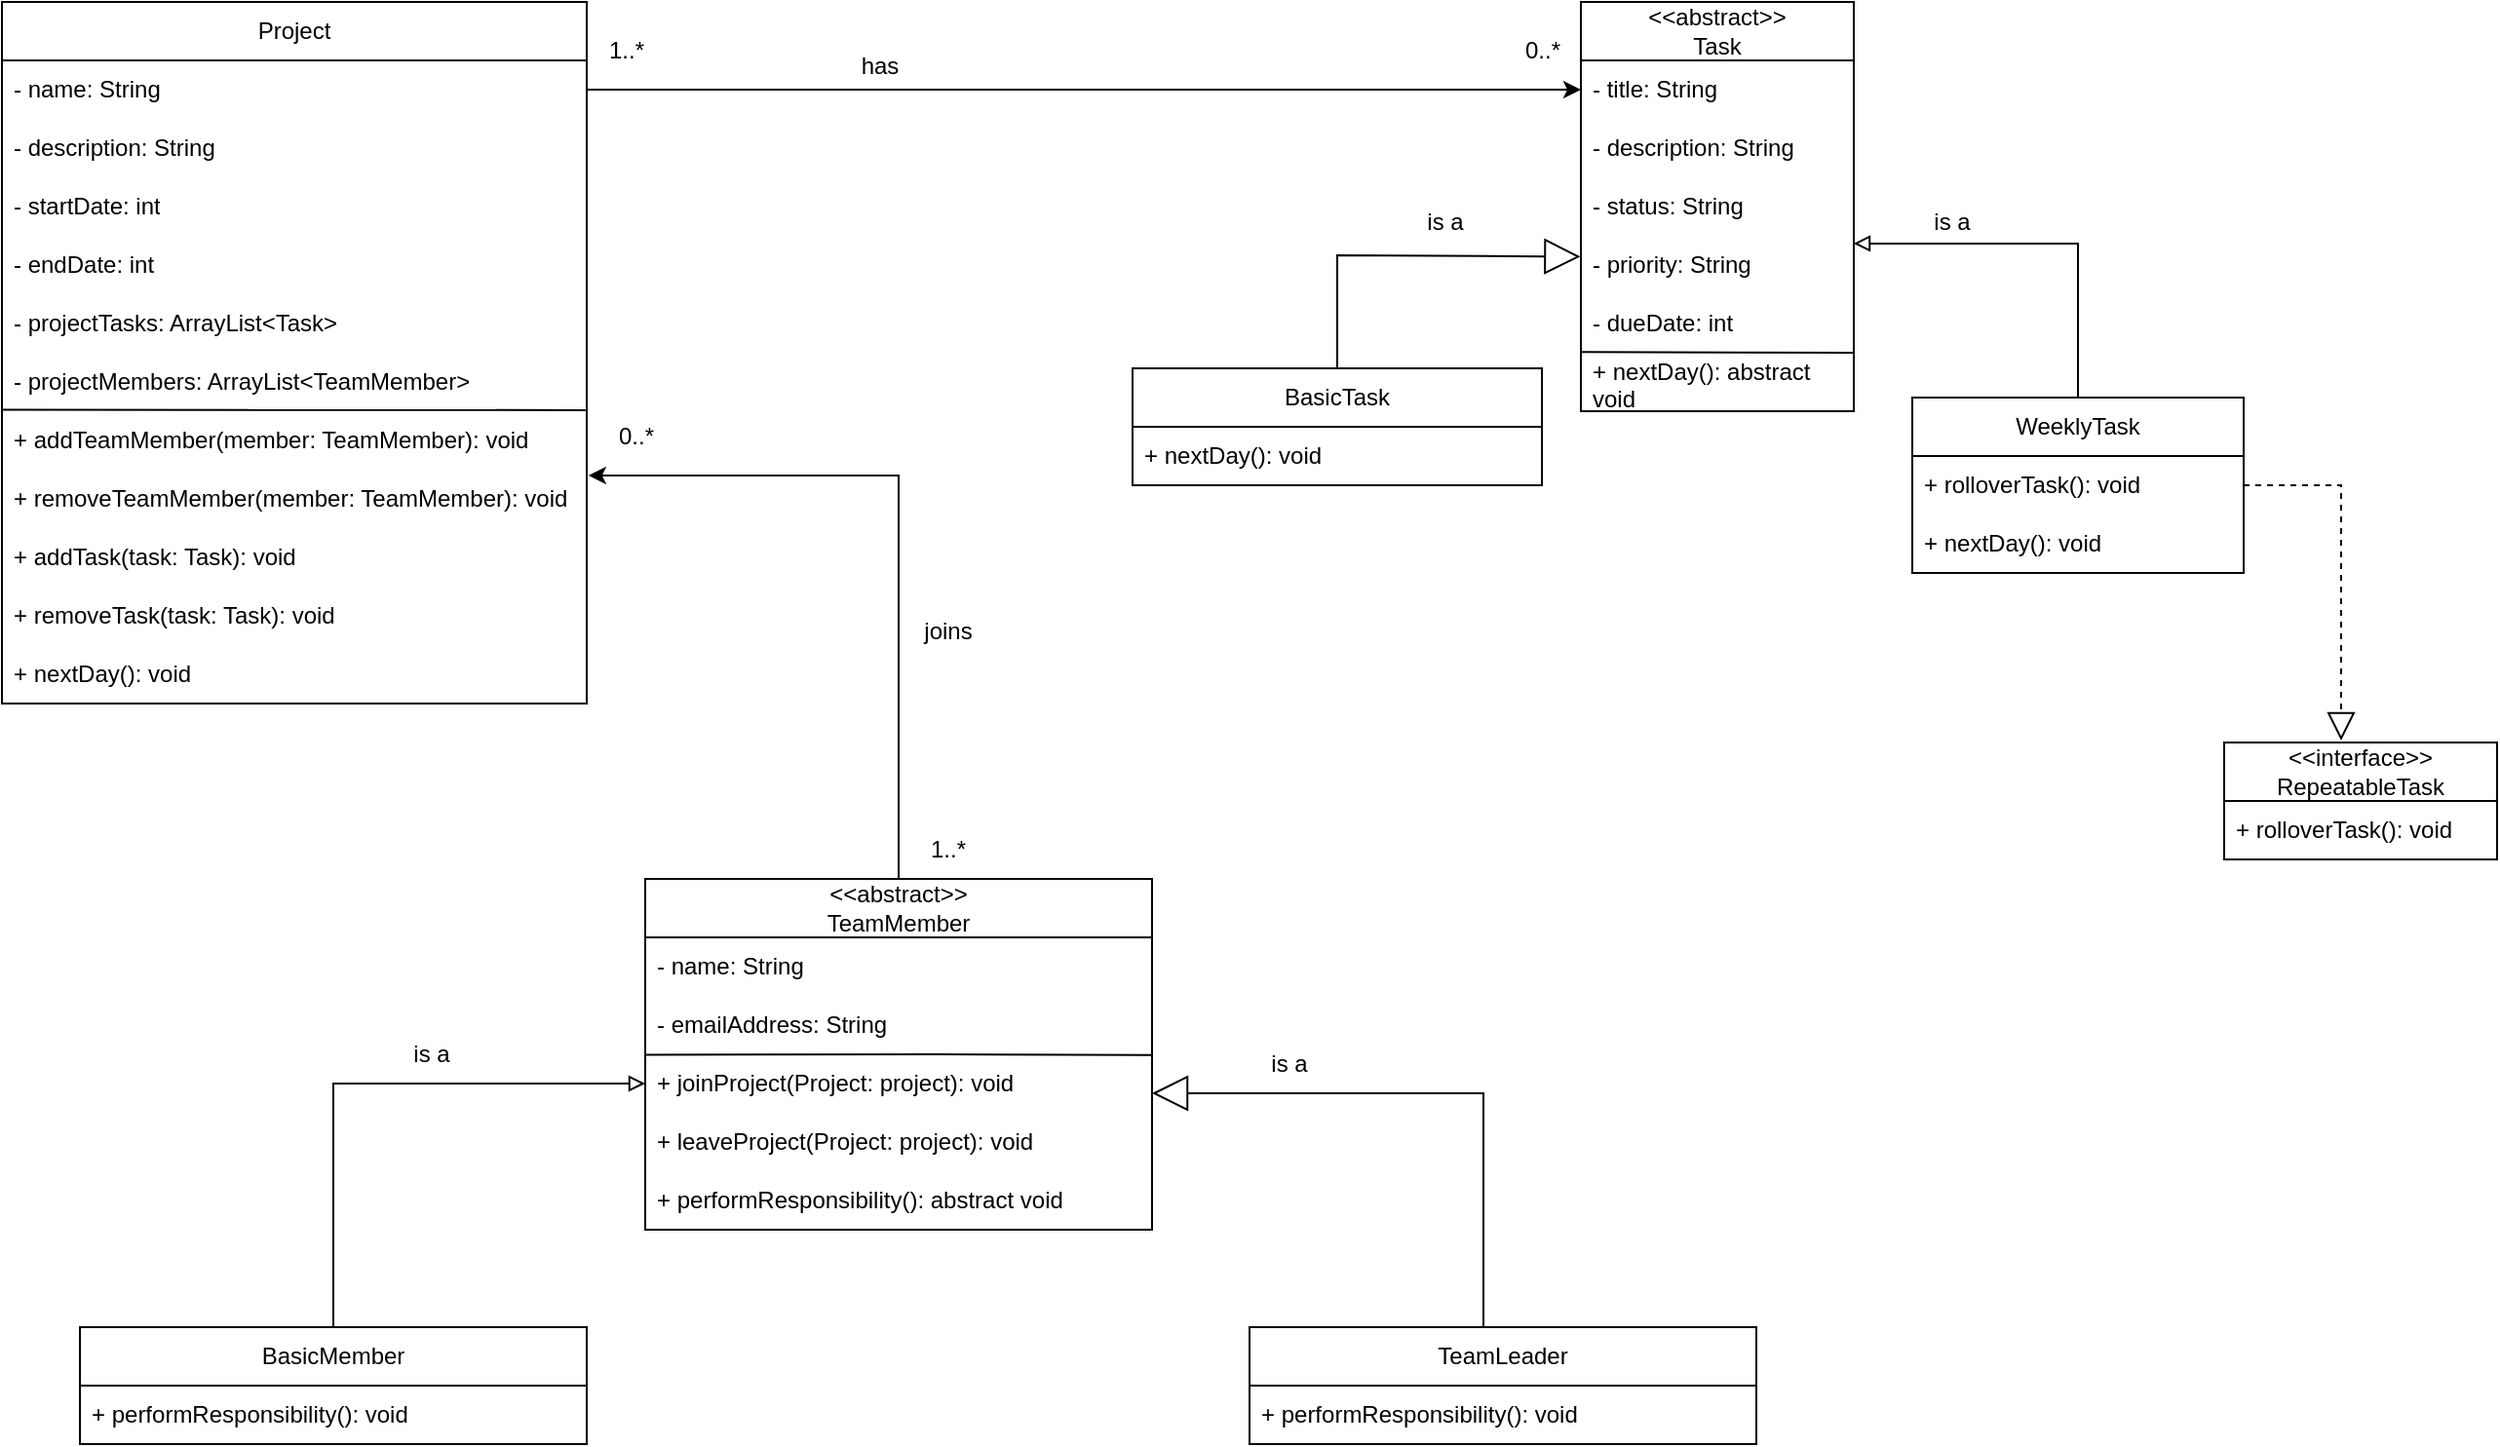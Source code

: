 <mxfile version="24.8.0">
  <diagram name="Page-1" id="I1pgDbOTt3zeoDY0_0fV">
    <mxGraphModel grid="1" page="1" gridSize="10" guides="1" tooltips="1" connect="1" arrows="1" fold="1" pageScale="1" pageWidth="850" pageHeight="1100" math="0" shadow="0">
      <root>
        <mxCell id="0" />
        <mxCell id="1" parent="0" />
        <mxCell id="WqK_vdZ7HnOktPKJ3eLL-2" value="Project" style="swimlane;fontStyle=0;childLayout=stackLayout;horizontal=1;startSize=30;horizontalStack=0;resizeParent=1;resizeParentMax=0;resizeLast=0;collapsible=1;marginBottom=0;whiteSpace=wrap;html=1;" vertex="1" parent="1">
          <mxGeometry x="60" y="40" width="300" height="360" as="geometry" />
        </mxCell>
        <mxCell id="WqK_vdZ7HnOktPKJ3eLL-3" value="- name: String" style="text;strokeColor=none;fillColor=none;align=left;verticalAlign=middle;spacingLeft=4;spacingRight=4;overflow=hidden;points=[[0,0.5],[1,0.5]];portConstraint=eastwest;rotatable=0;whiteSpace=wrap;html=1;" vertex="1" parent="WqK_vdZ7HnOktPKJ3eLL-2">
          <mxGeometry y="30" width="300" height="30" as="geometry" />
        </mxCell>
        <mxCell id="WqK_vdZ7HnOktPKJ3eLL-4" value="- description: String" style="text;strokeColor=none;fillColor=none;align=left;verticalAlign=middle;spacingLeft=4;spacingRight=4;overflow=hidden;points=[[0,0.5],[1,0.5]];portConstraint=eastwest;rotatable=0;whiteSpace=wrap;html=1;" vertex="1" parent="WqK_vdZ7HnOktPKJ3eLL-2">
          <mxGeometry y="60" width="300" height="30" as="geometry" />
        </mxCell>
        <mxCell id="WqK_vdZ7HnOktPKJ3eLL-5" value="- startDate: int" style="text;strokeColor=none;fillColor=none;align=left;verticalAlign=middle;spacingLeft=4;spacingRight=4;overflow=hidden;points=[[0,0.5],[1,0.5]];portConstraint=eastwest;rotatable=0;whiteSpace=wrap;html=1;" vertex="1" parent="WqK_vdZ7HnOktPKJ3eLL-2">
          <mxGeometry y="90" width="300" height="30" as="geometry" />
        </mxCell>
        <mxCell id="LXnhh3mfrqFDw1orOlzL-1" value="- endDate: int" style="text;strokeColor=none;fillColor=none;align=left;verticalAlign=middle;spacingLeft=4;spacingRight=4;overflow=hidden;points=[[0,0.5],[1,0.5]];portConstraint=eastwest;rotatable=0;whiteSpace=wrap;html=1;" vertex="1" parent="WqK_vdZ7HnOktPKJ3eLL-2">
          <mxGeometry y="120" width="300" height="30" as="geometry" />
        </mxCell>
        <mxCell id="LXnhh3mfrqFDw1orOlzL-11" value="- projectTasks: ArrayList&amp;lt;Task&amp;gt;" style="text;strokeColor=none;fillColor=none;align=left;verticalAlign=middle;spacingLeft=4;spacingRight=4;overflow=hidden;points=[[0,0.5],[1,0.5]];portConstraint=eastwest;rotatable=0;whiteSpace=wrap;html=1;" vertex="1" parent="WqK_vdZ7HnOktPKJ3eLL-2">
          <mxGeometry y="150" width="300" height="30" as="geometry" />
        </mxCell>
        <mxCell id="LXnhh3mfrqFDw1orOlzL-12" value="- projectMembers: ArrayList&amp;lt;TeamMember&amp;gt;" style="text;strokeColor=none;fillColor=none;align=left;verticalAlign=middle;spacingLeft=4;spacingRight=4;overflow=hidden;points=[[0,0.5],[1,0.5]];portConstraint=eastwest;rotatable=0;whiteSpace=wrap;html=1;" vertex="1" parent="WqK_vdZ7HnOktPKJ3eLL-2">
          <mxGeometry y="180" width="300" height="30" as="geometry" />
        </mxCell>
        <mxCell id="LXnhh3mfrqFDw1orOlzL-25" value="" style="endArrow=none;html=1;rounded=0;exitX=0.001;exitY=-0.01;exitDx=0;exitDy=0;exitPerimeter=0;entryX=0.999;entryY=-0.003;entryDx=0;entryDy=0;entryPerimeter=0;" edge="1" parent="WqK_vdZ7HnOktPKJ3eLL-2">
          <mxGeometry width="50" height="50" relative="1" as="geometry">
            <mxPoint x="1.819e-13" y="209.23" as="sourcePoint" />
            <mxPoint x="299.4" y="209.44" as="targetPoint" />
          </mxGeometry>
        </mxCell>
        <mxCell id="LXnhh3mfrqFDw1orOlzL-2" value="+ addTeamMember(member: TeamMember): void" style="text;strokeColor=none;fillColor=none;align=left;verticalAlign=middle;spacingLeft=4;spacingRight=4;overflow=hidden;points=[[0,0.5],[1,0.5]];portConstraint=eastwest;rotatable=0;whiteSpace=wrap;html=1;" vertex="1" parent="WqK_vdZ7HnOktPKJ3eLL-2">
          <mxGeometry y="210" width="300" height="30" as="geometry" />
        </mxCell>
        <mxCell id="LXnhh3mfrqFDw1orOlzL-3" value="+ removeTeamMember(member: TeamMember): void" style="text;strokeColor=none;fillColor=none;align=left;verticalAlign=middle;spacingLeft=4;spacingRight=4;overflow=hidden;points=[[0,0.5],[1,0.5]];portConstraint=eastwest;rotatable=0;whiteSpace=wrap;html=1;" vertex="1" parent="WqK_vdZ7HnOktPKJ3eLL-2">
          <mxGeometry y="240" width="300" height="30" as="geometry" />
        </mxCell>
        <mxCell id="LXnhh3mfrqFDw1orOlzL-8" value="+ addTask(task: Task): void" style="text;strokeColor=none;fillColor=none;align=left;verticalAlign=middle;spacingLeft=4;spacingRight=4;overflow=hidden;points=[[0,0.5],[1,0.5]];portConstraint=eastwest;rotatable=0;whiteSpace=wrap;html=1;" vertex="1" parent="WqK_vdZ7HnOktPKJ3eLL-2">
          <mxGeometry y="270" width="300" height="30" as="geometry" />
        </mxCell>
        <mxCell id="LXnhh3mfrqFDw1orOlzL-9" value="+ removeTask(task: Task): void" style="text;strokeColor=none;fillColor=none;align=left;verticalAlign=middle;spacingLeft=4;spacingRight=4;overflow=hidden;points=[[0,0.5],[1,0.5]];portConstraint=eastwest;rotatable=0;whiteSpace=wrap;html=1;" vertex="1" parent="WqK_vdZ7HnOktPKJ3eLL-2">
          <mxGeometry y="300" width="300" height="30" as="geometry" />
        </mxCell>
        <mxCell id="ehFr7QhovKkDBZNocTqd-1" value="+ nextDay(): void" style="text;strokeColor=none;fillColor=none;align=left;verticalAlign=middle;spacingLeft=4;spacingRight=4;overflow=hidden;points=[[0,0.5],[1,0.5]];portConstraint=eastwest;rotatable=0;whiteSpace=wrap;html=1;" vertex="1" parent="WqK_vdZ7HnOktPKJ3eLL-2">
          <mxGeometry y="330" width="300" height="30" as="geometry" />
        </mxCell>
        <mxCell id="WqK_vdZ7HnOktPKJ3eLL-6" value="&lt;div&gt;&amp;lt;&amp;lt;abstract&amp;gt;&amp;gt;&lt;/div&gt;Task" style="swimlane;fontStyle=0;childLayout=stackLayout;horizontal=1;startSize=30;horizontalStack=0;resizeParent=1;resizeParentMax=0;resizeLast=0;collapsible=1;marginBottom=0;whiteSpace=wrap;html=1;" vertex="1" parent="1">
          <mxGeometry x="870" y="40" width="140" height="210" as="geometry" />
        </mxCell>
        <mxCell id="WqK_vdZ7HnOktPKJ3eLL-7" value="- title: String" style="text;strokeColor=none;fillColor=none;align=left;verticalAlign=middle;spacingLeft=4;spacingRight=4;overflow=hidden;points=[[0,0.5],[1,0.5]];portConstraint=eastwest;rotatable=0;whiteSpace=wrap;html=1;" vertex="1" parent="WqK_vdZ7HnOktPKJ3eLL-6">
          <mxGeometry y="30" width="140" height="30" as="geometry" />
        </mxCell>
        <mxCell id="WqK_vdZ7HnOktPKJ3eLL-8" value="- description: String" style="text;strokeColor=none;fillColor=none;align=left;verticalAlign=middle;spacingLeft=4;spacingRight=4;overflow=hidden;points=[[0,0.5],[1,0.5]];portConstraint=eastwest;rotatable=0;whiteSpace=wrap;html=1;" vertex="1" parent="WqK_vdZ7HnOktPKJ3eLL-6">
          <mxGeometry y="60" width="140" height="30" as="geometry" />
        </mxCell>
        <mxCell id="WqK_vdZ7HnOktPKJ3eLL-9" value="- status: String" style="text;strokeColor=none;fillColor=none;align=left;verticalAlign=middle;spacingLeft=4;spacingRight=4;overflow=hidden;points=[[0,0.5],[1,0.5]];portConstraint=eastwest;rotatable=0;whiteSpace=wrap;html=1;" vertex="1" parent="WqK_vdZ7HnOktPKJ3eLL-6">
          <mxGeometry y="90" width="140" height="30" as="geometry" />
        </mxCell>
        <mxCell id="LXnhh3mfrqFDw1orOlzL-7" value="- priority: String" style="text;strokeColor=none;fillColor=none;align=left;verticalAlign=middle;spacingLeft=4;spacingRight=4;overflow=hidden;points=[[0,0.5],[1,0.5]];portConstraint=eastwest;rotatable=0;whiteSpace=wrap;html=1;" vertex="1" parent="WqK_vdZ7HnOktPKJ3eLL-6">
          <mxGeometry y="120" width="140" height="30" as="geometry" />
        </mxCell>
        <mxCell id="ehFr7QhovKkDBZNocTqd-2" value="- dueDate: int" style="text;strokeColor=none;fillColor=none;align=left;verticalAlign=middle;spacingLeft=4;spacingRight=4;overflow=hidden;points=[[0,0.5],[1,0.5]];portConstraint=eastwest;rotatable=0;whiteSpace=wrap;html=1;" vertex="1" parent="WqK_vdZ7HnOktPKJ3eLL-6">
          <mxGeometry y="150" width="140" height="30" as="geometry" />
        </mxCell>
        <mxCell id="ehFr7QhovKkDBZNocTqd-9" value="+ nextDay(): abstract void" style="text;strokeColor=none;fillColor=none;align=left;verticalAlign=middle;spacingLeft=4;spacingRight=4;overflow=hidden;points=[[0,0.5],[1,0.5]];portConstraint=eastwest;rotatable=0;whiteSpace=wrap;html=1;" vertex="1" parent="WqK_vdZ7HnOktPKJ3eLL-6">
          <mxGeometry y="180" width="140" height="30" as="geometry" />
        </mxCell>
        <mxCell id="WqK_vdZ7HnOktPKJ3eLL-10" value="&lt;div&gt;&amp;lt;&amp;lt;abstract&amp;gt;&amp;gt;&lt;/div&gt;TeamMember" style="swimlane;fontStyle=0;childLayout=stackLayout;horizontal=1;startSize=30;horizontalStack=0;resizeParent=1;resizeParentMax=0;resizeLast=0;collapsible=1;marginBottom=0;whiteSpace=wrap;html=1;" vertex="1" parent="1">
          <mxGeometry x="390" y="490" width="260" height="180" as="geometry" />
        </mxCell>
        <mxCell id="WqK_vdZ7HnOktPKJ3eLL-11" value="- name: String" style="text;strokeColor=none;fillColor=none;align=left;verticalAlign=middle;spacingLeft=4;spacingRight=4;overflow=hidden;points=[[0,0.5],[1,0.5]];portConstraint=eastwest;rotatable=0;whiteSpace=wrap;html=1;" vertex="1" parent="WqK_vdZ7HnOktPKJ3eLL-10">
          <mxGeometry y="30" width="260" height="30" as="geometry" />
        </mxCell>
        <mxCell id="WqK_vdZ7HnOktPKJ3eLL-12" value="- emailAddress: String" style="text;strokeColor=none;fillColor=none;align=left;verticalAlign=middle;spacingLeft=4;spacingRight=4;overflow=hidden;points=[[0,0.5],[1,0.5]];portConstraint=eastwest;rotatable=0;whiteSpace=wrap;html=1;" vertex="1" parent="WqK_vdZ7HnOktPKJ3eLL-10">
          <mxGeometry y="60" width="260" height="30" as="geometry" />
        </mxCell>
        <mxCell id="LXnhh3mfrqFDw1orOlzL-26" value="" style="endArrow=none;html=1;rounded=0;exitX=0.001;exitY=-0.01;exitDx=0;exitDy=0;exitPerimeter=0;entryX=0.999;entryY=0.013;entryDx=0;entryDy=0;entryPerimeter=0;" edge="1" parent="WqK_vdZ7HnOktPKJ3eLL-10" target="D3KXRA7UlALcsXDhT-Ta-4">
          <mxGeometry width="50" height="50" relative="1" as="geometry">
            <mxPoint x="1.705e-13" y="90.23" as="sourcePoint" />
            <mxPoint x="299.4" y="90.44" as="targetPoint" />
            <Array as="points">
              <mxPoint x="150" y="90" />
            </Array>
          </mxGeometry>
        </mxCell>
        <mxCell id="D3KXRA7UlALcsXDhT-Ta-4" value="+ joinProject(Project: project): void" style="text;strokeColor=none;fillColor=none;align=left;verticalAlign=middle;spacingLeft=4;spacingRight=4;overflow=hidden;points=[[0,0.5],[1,0.5]];portConstraint=eastwest;rotatable=0;whiteSpace=wrap;html=1;" vertex="1" parent="WqK_vdZ7HnOktPKJ3eLL-10">
          <mxGeometry y="90" width="260" height="30" as="geometry" />
        </mxCell>
        <mxCell id="D3KXRA7UlALcsXDhT-Ta-6" value="+ leaveProject(Project: project): void" style="text;strokeColor=none;fillColor=none;align=left;verticalAlign=middle;spacingLeft=4;spacingRight=4;overflow=hidden;points=[[0,0.5],[1,0.5]];portConstraint=eastwest;rotatable=0;whiteSpace=wrap;html=1;" vertex="1" parent="WqK_vdZ7HnOktPKJ3eLL-10">
          <mxGeometry y="120" width="260" height="30" as="geometry" />
        </mxCell>
        <mxCell id="WqK_vdZ7HnOktPKJ3eLL-27" value="+ performResponsibility(): abstract void" style="text;strokeColor=none;fillColor=none;align=left;verticalAlign=middle;spacingLeft=4;spacingRight=4;overflow=hidden;points=[[0,0.5],[1,0.5]];portConstraint=eastwest;rotatable=0;whiteSpace=wrap;html=1;" vertex="1" parent="WqK_vdZ7HnOktPKJ3eLL-10">
          <mxGeometry y="150" width="260" height="30" as="geometry" />
        </mxCell>
        <mxCell id="WqK_vdZ7HnOktPKJ3eLL-15" style="edgeStyle=orthogonalEdgeStyle;rounded=0;orthogonalLoop=1;jettySize=auto;html=1;exitX=1;exitY=0.5;exitDx=0;exitDy=0;entryX=0;entryY=0.5;entryDx=0;entryDy=0;" edge="1" parent="1" source="WqK_vdZ7HnOktPKJ3eLL-3" target="WqK_vdZ7HnOktPKJ3eLL-7">
          <mxGeometry relative="1" as="geometry" />
        </mxCell>
        <mxCell id="D3KXRA7UlALcsXDhT-Ta-14" style="edgeStyle=orthogonalEdgeStyle;rounded=0;orthogonalLoop=1;jettySize=auto;html=1;entryX=0;entryY=0.5;entryDx=0;entryDy=0;endArrow=block;endFill=0;" edge="1" parent="1" source="D3KXRA7UlALcsXDhT-Ta-8" target="D3KXRA7UlALcsXDhT-Ta-4">
          <mxGeometry relative="1" as="geometry" />
        </mxCell>
        <mxCell id="D3KXRA7UlALcsXDhT-Ta-8" value="BasicMember" style="swimlane;fontStyle=0;childLayout=stackLayout;horizontal=1;startSize=30;horizontalStack=0;resizeParent=1;resizeParentMax=0;resizeLast=0;collapsible=1;marginBottom=0;whiteSpace=wrap;html=1;" vertex="1" parent="1">
          <mxGeometry x="100" y="720" width="260" height="60" as="geometry" />
        </mxCell>
        <mxCell id="D3KXRA7UlALcsXDhT-Ta-13" value="+ performResponsibility(): void" style="text;strokeColor=none;fillColor=none;align=left;verticalAlign=middle;spacingLeft=4;spacingRight=4;overflow=hidden;points=[[0,0.5],[1,0.5]];portConstraint=eastwest;rotatable=0;whiteSpace=wrap;html=1;" vertex="1" parent="D3KXRA7UlALcsXDhT-Ta-8">
          <mxGeometry y="30" width="260" height="30" as="geometry" />
        </mxCell>
        <mxCell id="D3KXRA7UlALcsXDhT-Ta-15" value="is a" style="text;html=1;align=center;verticalAlign=middle;resizable=0;points=[];autosize=1;strokeColor=none;fillColor=none;" vertex="1" parent="1">
          <mxGeometry x="260" y="565" width="40" height="30" as="geometry" />
        </mxCell>
        <mxCell id="D3KXRA7UlALcsXDhT-Ta-16" value="TeamLeader" style="swimlane;fontStyle=0;childLayout=stackLayout;horizontal=1;startSize=30;horizontalStack=0;resizeParent=1;resizeParentMax=0;resizeLast=0;collapsible=1;marginBottom=0;whiteSpace=wrap;html=1;" vertex="1" parent="1">
          <mxGeometry x="700" y="720" width="260" height="60" as="geometry" />
        </mxCell>
        <mxCell id="D3KXRA7UlALcsXDhT-Ta-17" value="+ performResponsibility(): void" style="text;strokeColor=none;fillColor=none;align=left;verticalAlign=middle;spacingLeft=4;spacingRight=4;overflow=hidden;points=[[0,0.5],[1,0.5]];portConstraint=eastwest;rotatable=0;whiteSpace=wrap;html=1;" vertex="1" parent="D3KXRA7UlALcsXDhT-Ta-16">
          <mxGeometry y="30" width="260" height="30" as="geometry" />
        </mxCell>
        <mxCell id="D3KXRA7UlALcsXDhT-Ta-20" value="has" style="text;html=1;align=center;verticalAlign=middle;resizable=0;points=[];autosize=1;strokeColor=none;fillColor=none;" vertex="1" parent="1">
          <mxGeometry x="490" y="58" width="40" height="30" as="geometry" />
        </mxCell>
        <mxCell id="D3KXRA7UlALcsXDhT-Ta-21" style="edgeStyle=orthogonalEdgeStyle;rounded=0;orthogonalLoop=1;jettySize=auto;html=1;entryX=1.003;entryY=0.1;entryDx=0;entryDy=0;entryPerimeter=0;" edge="1" parent="1" source="WqK_vdZ7HnOktPKJ3eLL-10" target="LXnhh3mfrqFDw1orOlzL-3">
          <mxGeometry relative="1" as="geometry" />
        </mxCell>
        <mxCell id="D3KXRA7UlALcsXDhT-Ta-22" value="&lt;div&gt;&lt;span style=&quot;background-color: initial;&quot;&gt;BasicTask&lt;/span&gt;&lt;br&gt;&lt;/div&gt;" style="swimlane;fontStyle=0;childLayout=stackLayout;horizontal=1;startSize=30;horizontalStack=0;resizeParent=1;resizeParentMax=0;resizeLast=0;collapsible=1;marginBottom=0;whiteSpace=wrap;html=1;" vertex="1" parent="1">
          <mxGeometry x="640" y="228" width="210" height="60" as="geometry" />
        </mxCell>
        <mxCell id="ehFr7QhovKkDBZNocTqd-12" value="+ nextDay(): void" style="text;strokeColor=none;fillColor=none;align=left;verticalAlign=middle;spacingLeft=4;spacingRight=4;overflow=hidden;points=[[0,0.5],[1,0.5]];portConstraint=eastwest;rotatable=0;whiteSpace=wrap;html=1;" vertex="1" parent="D3KXRA7UlALcsXDhT-Ta-22">
          <mxGeometry y="30" width="210" height="30" as="geometry" />
        </mxCell>
        <mxCell id="LXnhh3mfrqFDw1orOlzL-13" value="&lt;div&gt;&amp;lt;&amp;lt;interface&amp;gt;&amp;gt;&lt;/div&gt;RepeatableTask" style="swimlane;fontStyle=0;childLayout=stackLayout;horizontal=1;startSize=30;horizontalStack=0;resizeParent=1;resizeParentMax=0;resizeLast=0;collapsible=1;marginBottom=0;whiteSpace=wrap;html=1;" vertex="1" parent="1">
          <mxGeometry x="1200" y="420" width="140" height="60" as="geometry" />
        </mxCell>
        <mxCell id="LXnhh3mfrqFDw1orOlzL-14" value="+ rolloverTask(): void" style="text;strokeColor=none;fillColor=none;align=left;verticalAlign=middle;spacingLeft=4;spacingRight=4;overflow=hidden;points=[[0,0.5],[1,0.5]];portConstraint=eastwest;rotatable=0;whiteSpace=wrap;html=1;" vertex="1" parent="LXnhh3mfrqFDw1orOlzL-13">
          <mxGeometry y="30" width="140" height="30" as="geometry" />
        </mxCell>
        <mxCell id="LXnhh3mfrqFDw1orOlzL-17" value="WeeklyTask" style="swimlane;fontStyle=0;childLayout=stackLayout;horizontal=1;startSize=30;horizontalStack=0;resizeParent=1;resizeParentMax=0;resizeLast=0;collapsible=1;marginBottom=0;whiteSpace=wrap;html=1;" vertex="1" parent="1">
          <mxGeometry x="1040" y="243" width="170" height="90" as="geometry" />
        </mxCell>
        <mxCell id="LXnhh3mfrqFDw1orOlzL-19" value="+ rolloverTask(): void" style="text;strokeColor=none;fillColor=none;align=left;verticalAlign=middle;spacingLeft=4;spacingRight=4;overflow=hidden;points=[[0,0.5],[1,0.5]];portConstraint=eastwest;rotatable=0;whiteSpace=wrap;html=1;" vertex="1" parent="LXnhh3mfrqFDw1orOlzL-17">
          <mxGeometry y="30" width="170" height="30" as="geometry" />
        </mxCell>
        <mxCell id="ehFr7QhovKkDBZNocTqd-13" value="+ nextDay(): void" style="text;strokeColor=none;fillColor=none;align=left;verticalAlign=middle;spacingLeft=4;spacingRight=4;overflow=hidden;points=[[0,0.5],[1,0.5]];portConstraint=eastwest;rotatable=0;whiteSpace=wrap;html=1;" vertex="1" parent="LXnhh3mfrqFDw1orOlzL-17">
          <mxGeometry y="60" width="170" height="30" as="geometry" />
        </mxCell>
        <mxCell id="WqK_vdZ7HnOktPKJ3eLL-16" value="joins" style="text;html=1;align=center;verticalAlign=middle;resizable=0;points=[];autosize=1;strokeColor=none;fillColor=none;" vertex="1" parent="1">
          <mxGeometry x="520" y="348" width="50" height="30" as="geometry" />
        </mxCell>
        <mxCell id="D3KXRA7UlALcsXDhT-Ta-33" style="edgeStyle=orthogonalEdgeStyle;rounded=0;orthogonalLoop=1;jettySize=auto;html=1;entryX=1;entryY=0.133;entryDx=0;entryDy=0;entryPerimeter=0;endArrow=block;endFill=0;" edge="1" parent="1" source="LXnhh3mfrqFDw1orOlzL-17" target="LXnhh3mfrqFDw1orOlzL-7">
          <mxGeometry relative="1" as="geometry" />
        </mxCell>
        <mxCell id="D3KXRA7UlALcsXDhT-Ta-34" value="is a" style="text;html=1;align=center;verticalAlign=middle;resizable=0;points=[];autosize=1;strokeColor=none;fillColor=none;" vertex="1" parent="1">
          <mxGeometry x="1040" y="138" width="40" height="30" as="geometry" />
        </mxCell>
        <mxCell id="LXnhh3mfrqFDw1orOlzL-22" value="" style="endArrow=block;endSize=16;endFill=0;html=1;rounded=0;entryX=-0.002;entryY=0.356;entryDx=0;entryDy=0;exitX=0.5;exitY=0;exitDx=0;exitDy=0;entryPerimeter=0;" edge="1" parent="1" source="D3KXRA7UlALcsXDhT-Ta-22" target="LXnhh3mfrqFDw1orOlzL-7">
          <mxGeometry x="-0.0" width="160" relative="1" as="geometry">
            <mxPoint x="600" y="220" as="sourcePoint" />
            <mxPoint x="710" y="140" as="targetPoint" />
            <Array as="points">
              <mxPoint x="745" y="170" />
            </Array>
            <mxPoint as="offset" />
          </mxGeometry>
        </mxCell>
        <mxCell id="LXnhh3mfrqFDw1orOlzL-23" value="" style="endArrow=block;dashed=1;endFill=0;endSize=12;html=1;rounded=0;exitX=1;exitY=0.5;exitDx=0;exitDy=0;" edge="1" parent="1">
          <mxGeometry width="160" relative="1" as="geometry">
            <mxPoint x="1210" y="288" as="sourcePoint" />
            <mxPoint x="1260" y="419" as="targetPoint" />
            <Array as="points">
              <mxPoint x="1260" y="288" />
            </Array>
          </mxGeometry>
        </mxCell>
        <mxCell id="LXnhh3mfrqFDw1orOlzL-24" value="" style="endArrow=block;endSize=16;endFill=0;html=1;rounded=0;exitX=0.5;exitY=0;exitDx=0;exitDy=0;" edge="1" parent="1">
          <mxGeometry x="-0.0" width="160" relative="1" as="geometry">
            <mxPoint x="820" y="720" as="sourcePoint" />
            <mxPoint x="650" y="600" as="targetPoint" />
            <Array as="points">
              <mxPoint x="820" y="600" />
            </Array>
            <mxPoint as="offset" />
          </mxGeometry>
        </mxCell>
        <mxCell id="D3KXRA7UlALcsXDhT-Ta-37" value="is a" style="text;html=1;align=center;verticalAlign=middle;resizable=0;points=[];autosize=1;strokeColor=none;fillColor=none;" vertex="1" parent="1">
          <mxGeometry x="780" y="138" width="40" height="30" as="geometry" />
        </mxCell>
        <mxCell id="D3KXRA7UlALcsXDhT-Ta-38" value="is a" style="text;html=1;align=center;verticalAlign=middle;resizable=0;points=[];autosize=1;strokeColor=none;fillColor=none;" vertex="1" parent="1">
          <mxGeometry x="700" y="570" width="40" height="30" as="geometry" />
        </mxCell>
        <mxCell id="WqK_vdZ7HnOktPKJ3eLL-18" value="1..*" style="text;html=1;align=center;verticalAlign=middle;resizable=0;points=[];autosize=1;strokeColor=none;fillColor=none;" vertex="1" parent="1">
          <mxGeometry x="525" y="460" width="40" height="30" as="geometry" />
        </mxCell>
        <mxCell id="WqK_vdZ7HnOktPKJ3eLL-19" value="0..*" style="text;html=1;align=center;verticalAlign=middle;resizable=0;points=[];autosize=1;strokeColor=none;fillColor=none;" vertex="1" parent="1">
          <mxGeometry x="365" y="248" width="40" height="30" as="geometry" />
        </mxCell>
        <mxCell id="WqK_vdZ7HnOktPKJ3eLL-20" value="1..*" style="text;html=1;align=center;verticalAlign=middle;resizable=0;points=[];autosize=1;strokeColor=none;fillColor=none;" vertex="1" parent="1">
          <mxGeometry x="360" y="50" width="40" height="30" as="geometry" />
        </mxCell>
        <mxCell id="WqK_vdZ7HnOktPKJ3eLL-21" value="0..*" style="text;html=1;align=center;verticalAlign=middle;resizable=0;points=[];autosize=1;strokeColor=none;fillColor=none;" vertex="1" parent="1">
          <mxGeometry x="830" y="50" width="40" height="30" as="geometry" />
        </mxCell>
        <mxCell id="LXnhh3mfrqFDw1orOlzL-27" value="" style="endArrow=none;html=1;rounded=0;exitX=0.001;exitY=-0.01;exitDx=0;exitDy=0;exitPerimeter=0;" edge="1" parent="1">
          <mxGeometry width="50" height="50" relative="1" as="geometry">
            <mxPoint x="870.0" y="219.6" as="sourcePoint" />
            <mxPoint x="1010" y="220" as="targetPoint" />
          </mxGeometry>
        </mxCell>
      </root>
    </mxGraphModel>
  </diagram>
</mxfile>
